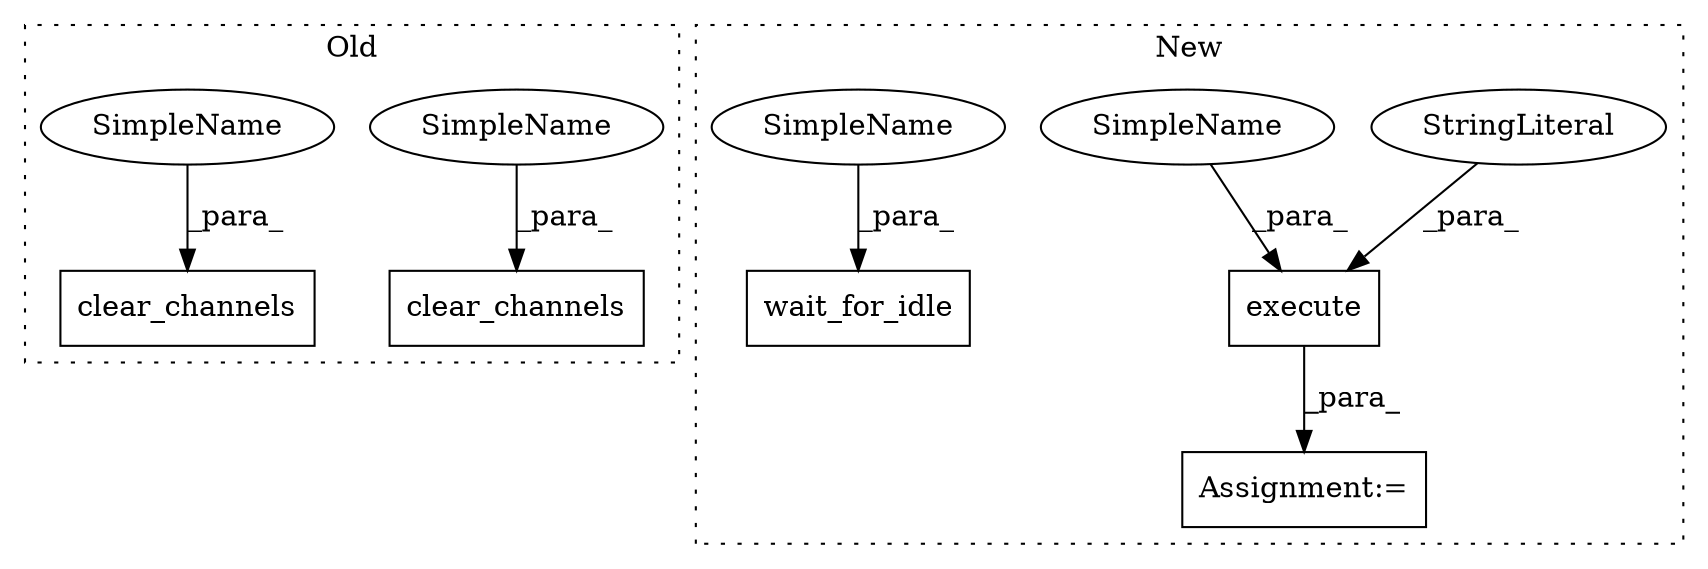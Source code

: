 digraph G {
subgraph cluster0 {
1 [label="clear_channels" a="32" s="11630,11650" l="15,1" shape="box"];
5 [label="clear_channels" a="32" s="12169,12189" l="15,1" shape="box"];
9 [label="SimpleName" a="42" s="12184" l="5" shape="ellipse"];
10 [label="SimpleName" a="42" s="11645" l="5" shape="ellipse"];
label = "Old";
style="dotted";
}
subgraph cluster1 {
2 [label="execute" a="32" s="13110,13131" l="8,1" shape="box"];
3 [label="Assignment:=" a="7" s="13108" l="2" shape="box"];
4 [label="StringLiteral" a="45" s="13121" l="10" shape="ellipse"];
6 [label="wait_for_idle" a="32" s="13140,13156" l="14,1" shape="box"];
7 [label="SimpleName" a="42" s="13118" l="2" shape="ellipse"];
8 [label="SimpleName" a="42" s="13154" l="2" shape="ellipse"];
label = "New";
style="dotted";
}
2 -> 3 [label="_para_"];
4 -> 2 [label="_para_"];
7 -> 2 [label="_para_"];
8 -> 6 [label="_para_"];
9 -> 5 [label="_para_"];
10 -> 1 [label="_para_"];
}